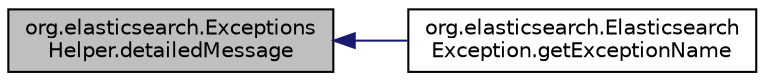 digraph "org.elasticsearch.ExceptionsHelper.detailedMessage"
{
  edge [fontname="Helvetica",fontsize="10",labelfontname="Helvetica",labelfontsize="10"];
  node [fontname="Helvetica",fontsize="10",shape=record];
  rankdir="LR";
  Node1 [label="org.elasticsearch.Exceptions\lHelper.detailedMessage",height=0.2,width=0.4,color="black", fillcolor="grey75", style="filled", fontcolor="black"];
  Node1 -> Node2 [dir="back",color="midnightblue",fontsize="10",style="solid",fontname="Helvetica"];
  Node2 [label="org.elasticsearch.Elasticsearch\lException.getExceptionName",height=0.2,width=0.4,color="black", fillcolor="white", style="filled",URL="$classorg_1_1elasticsearch_1_1_elasticsearch_exception.html#ac4f280f6f47ba5ba899ab0ec859253c3"];
}
